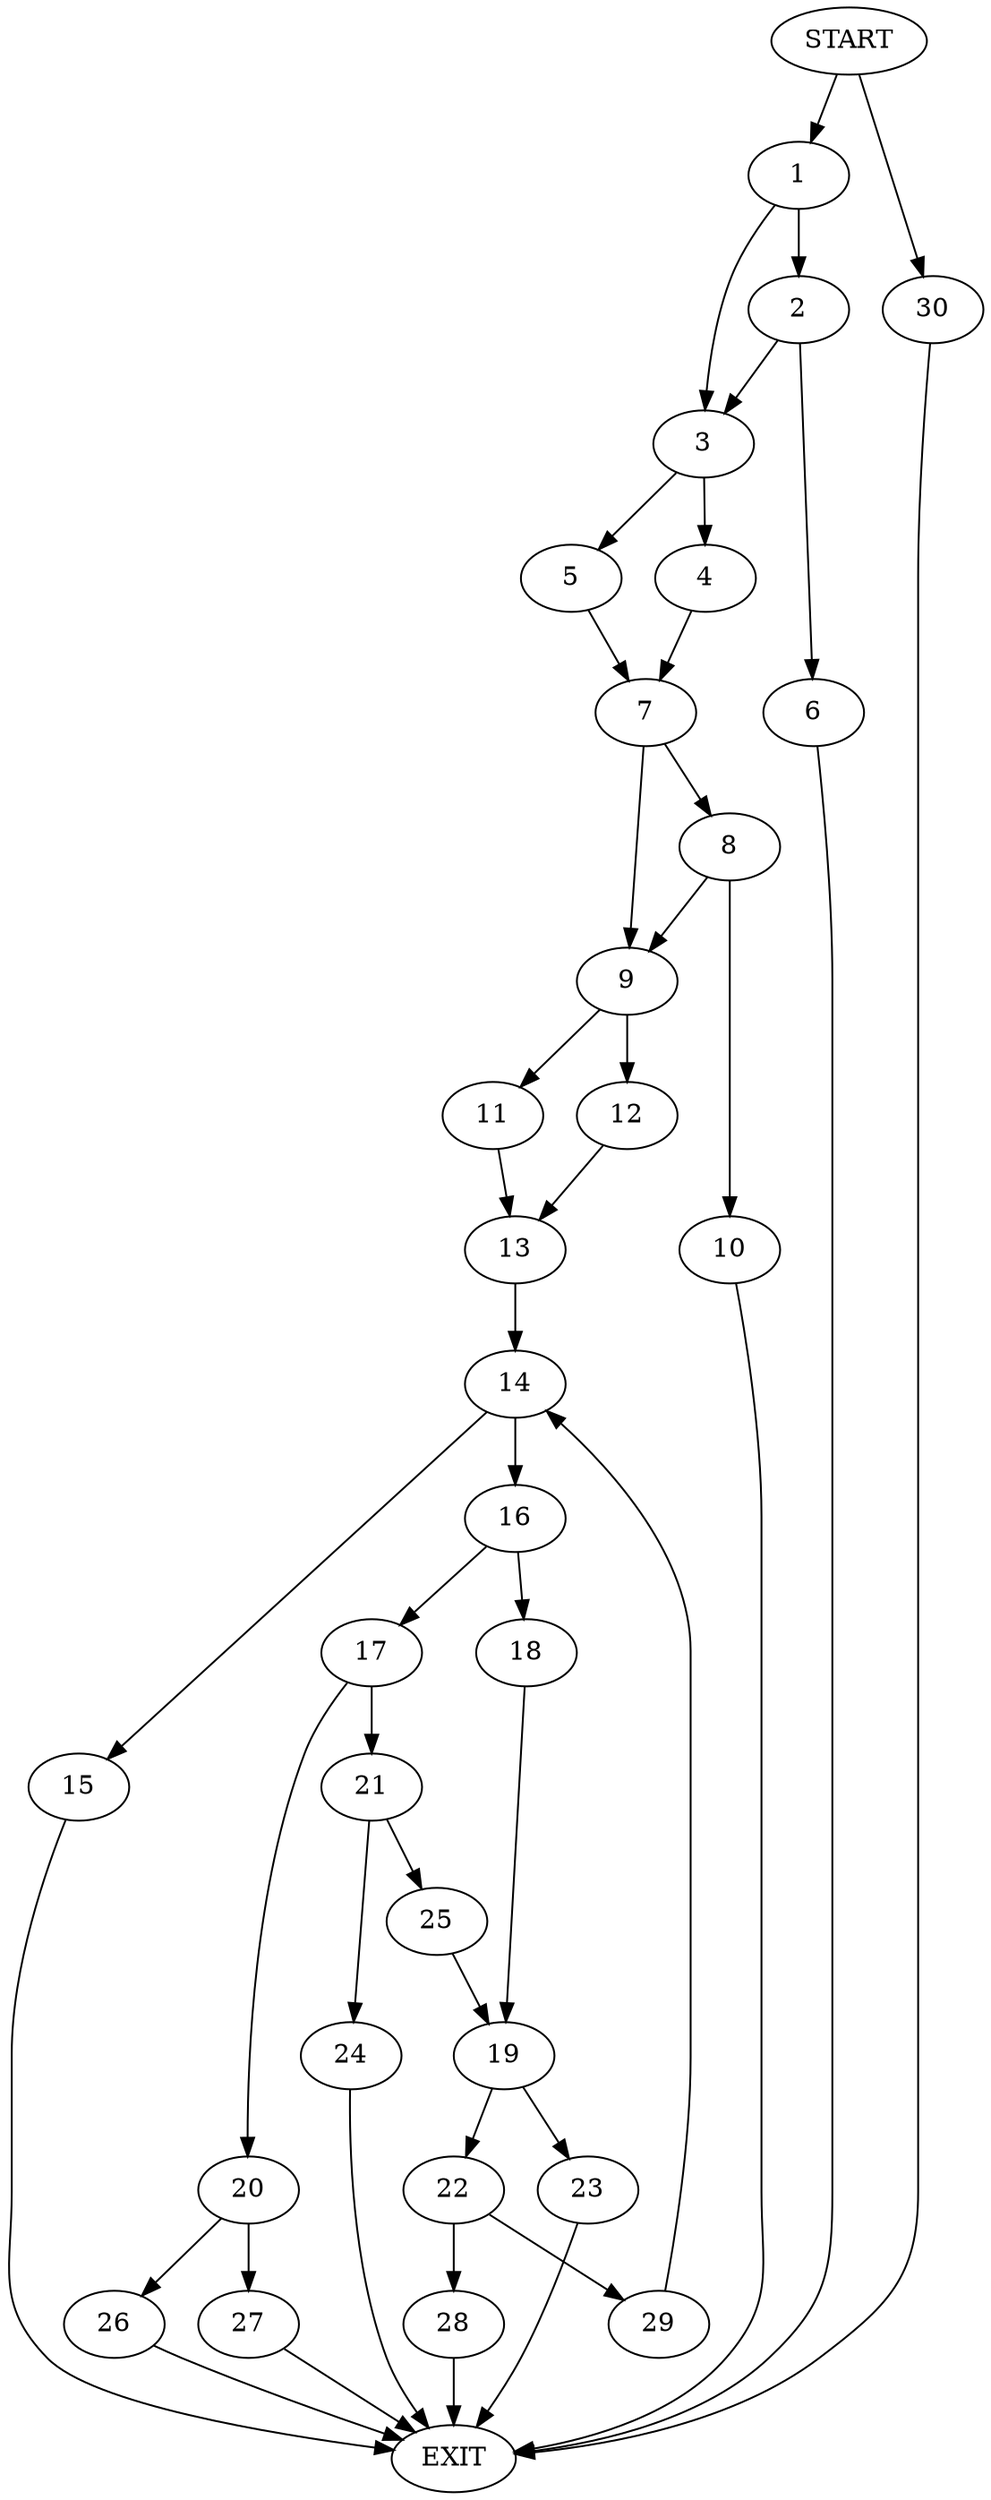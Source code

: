 digraph {
0 [label="START"]
31 [label="EXIT"]
0 -> 1
1 -> 2
1 -> 3
3 -> 4
3 -> 5
2 -> 6
2 -> 3
6 -> 31
4 -> 7
5 -> 7
7 -> 8
7 -> 9
8 -> 10
8 -> 9
9 -> 11
9 -> 12
10 -> 31
11 -> 13
12 -> 13
13 -> 14
14 -> 15
14 -> 16
15 -> 31
16 -> 17
16 -> 18
18 -> 19
17 -> 20
17 -> 21
19 -> 22
19 -> 23
21 -> 24
21 -> 25
20 -> 26
20 -> 27
27 -> 31
26 -> 31
25 -> 19
24 -> 31
23 -> 31
22 -> 28
22 -> 29
28 -> 31
29 -> 14
0 -> 30
30 -> 31
}
